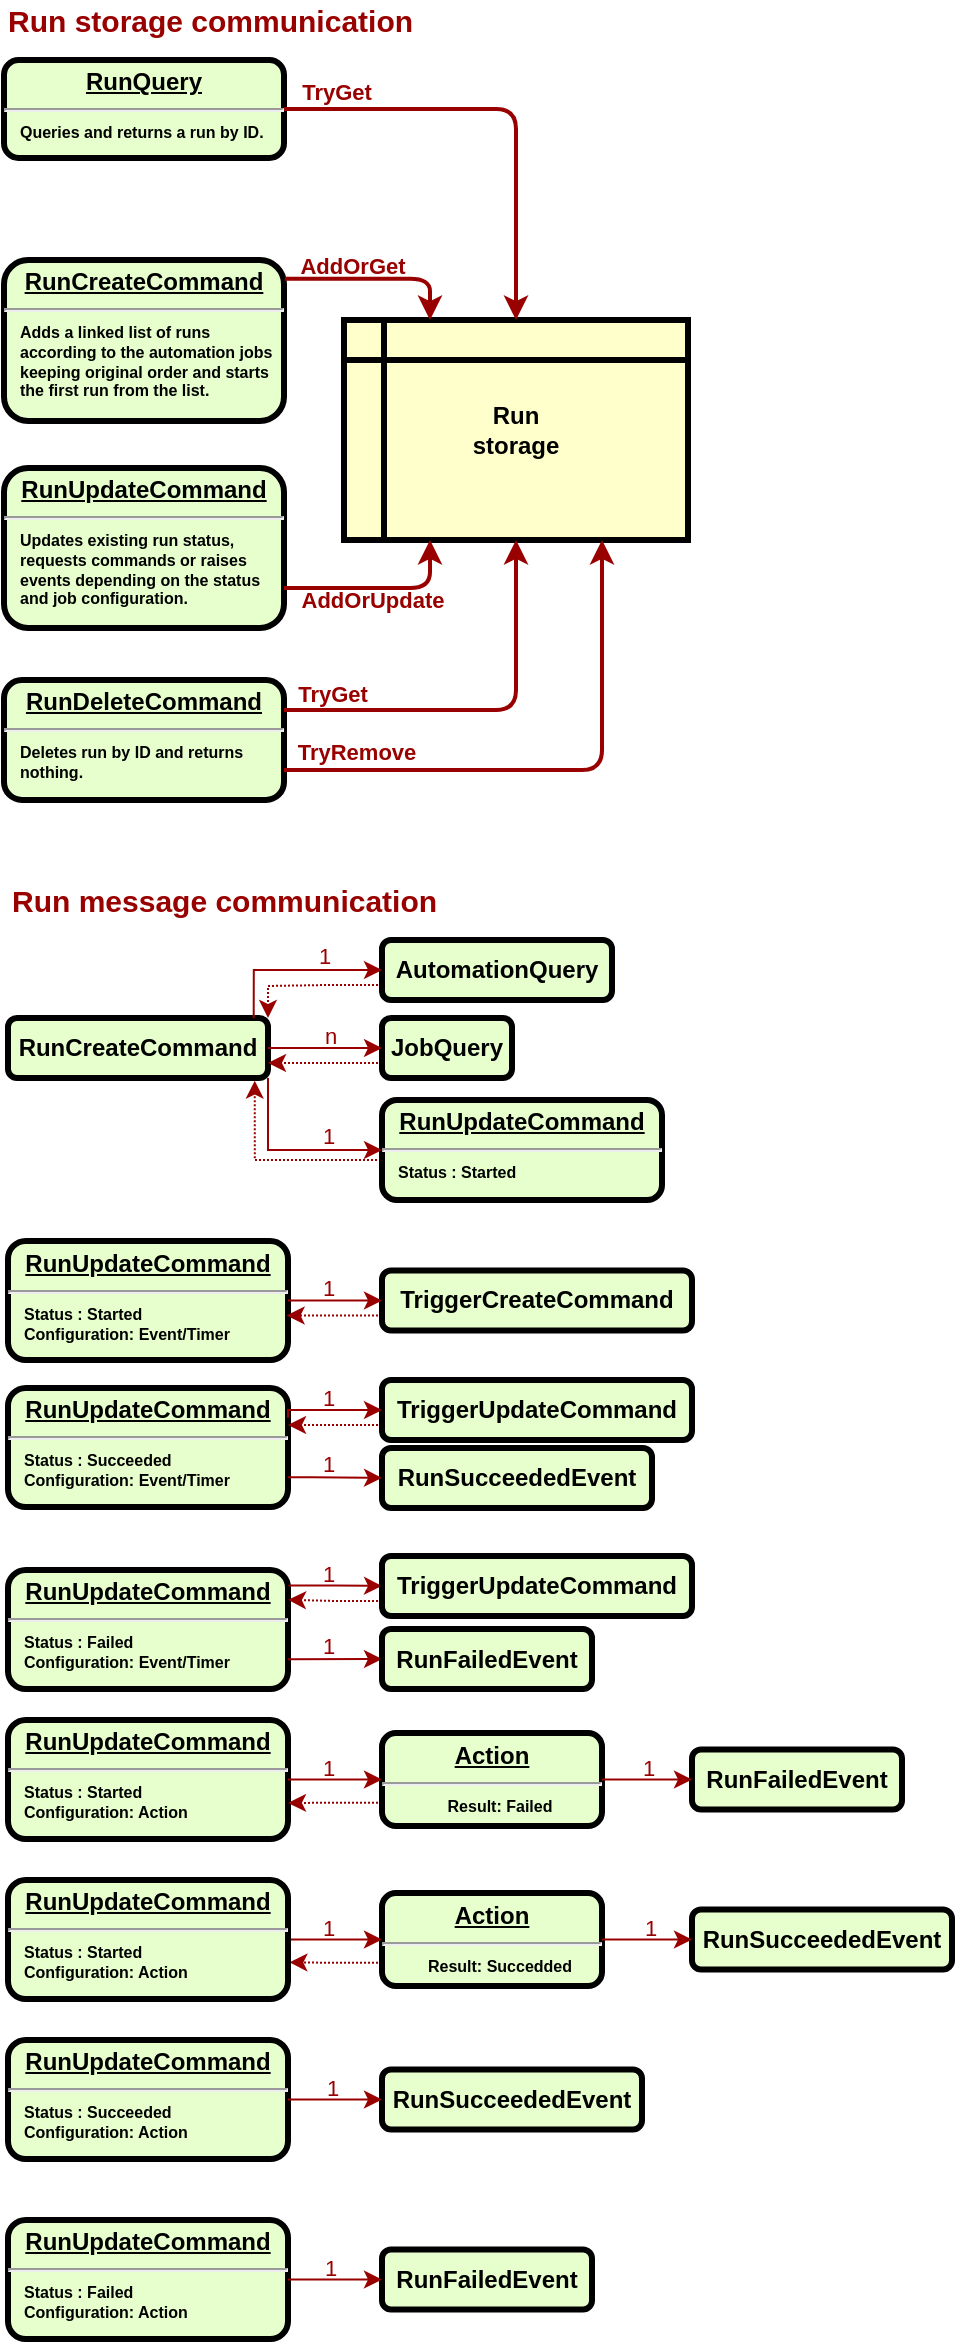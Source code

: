 <mxfile version="20.0.1" type="device"><diagram id="F_lNDw1h1_IdqkMjxhPB" name="Page-1"><mxGraphModel dx="826" dy="1818" grid="1" gridSize="10" guides="1" tooltips="1" connect="1" arrows="1" fold="1" page="1" pageScale="1" pageWidth="850" pageHeight="1100" math="0" shadow="0"><root><mxCell id="0"/><mxCell id="1" parent="0"/><mxCell id="Y-ftA6CkaTeZWmWeqXKF-1" value="" style="group" vertex="1" connectable="0" parent="1"><mxGeometry x="42" y="650" width="472" height="729.5" as="geometry"/></mxCell><mxCell id="Y-ftA6CkaTeZWmWeqXKF-2" value="" style="group" vertex="1" connectable="0" parent="Y-ftA6CkaTeZWmWeqXKF-1"><mxGeometry y="30" width="472" height="699.5" as="geometry"/></mxCell><mxCell id="Y-ftA6CkaTeZWmWeqXKF-3" value="&lt;strong&gt;RunCreateCommand&lt;/strong&gt;" style="rounded=1;whiteSpace=wrap;html=1;fontColor=#000000;strokeColor=default;strokeWidth=3;fillColor=#E6FFCC;" vertex="1" parent="Y-ftA6CkaTeZWmWeqXKF-2"><mxGeometry y="39" width="130" height="30" as="geometry"/></mxCell><mxCell id="Y-ftA6CkaTeZWmWeqXKF-4" style="edgeStyle=orthogonalEdgeStyle;rounded=0;orthogonalLoop=1;jettySize=auto;html=1;exitX=0;exitY=0.75;exitDx=0;exitDy=0;entryX=1;entryY=0;entryDx=0;entryDy=0;dashed=1;dashPattern=1 1;fontColor=#990000;strokeColor=#990000;" edge="1" parent="Y-ftA6CkaTeZWmWeqXKF-2" source="Y-ftA6CkaTeZWmWeqXKF-5" target="Y-ftA6CkaTeZWmWeqXKF-3"><mxGeometry relative="1" as="geometry"><Array as="points"><mxPoint x="159" y="23"/><mxPoint x="130" y="23"/></Array></mxGeometry></mxCell><mxCell id="Y-ftA6CkaTeZWmWeqXKF-5" value="&lt;strong style=&quot;&quot;&gt;AutomationQuery&lt;/strong&gt;" style="rounded=1;whiteSpace=wrap;html=1;fontColor=#000000;strokeColor=default;strokeWidth=3;fillColor=#E6FFCC;" vertex="1" parent="Y-ftA6CkaTeZWmWeqXKF-2"><mxGeometry x="187" width="115" height="30" as="geometry"/></mxCell><mxCell id="Y-ftA6CkaTeZWmWeqXKF-6" style="edgeStyle=orthogonalEdgeStyle;rounded=0;orthogonalLoop=1;jettySize=auto;html=1;exitX=0.945;exitY=0.006;exitDx=0;exitDy=0;entryX=0;entryY=0.5;entryDx=0;entryDy=0;fontColor=#990000;elbow=vertical;exitPerimeter=0;strokeColor=#990000;" edge="1" parent="Y-ftA6CkaTeZWmWeqXKF-2" source="Y-ftA6CkaTeZWmWeqXKF-3" target="Y-ftA6CkaTeZWmWeqXKF-5"><mxGeometry relative="1" as="geometry"/></mxCell><mxCell id="Y-ftA6CkaTeZWmWeqXKF-7" value="1" style="edgeLabel;html=1;align=center;verticalAlign=middle;resizable=0;points=[];fontColor=#990000;labelBackgroundColor=none;" vertex="1" connectable="0" parent="Y-ftA6CkaTeZWmWeqXKF-6"><mxGeometry x="0.012" y="-1" relative="1" as="geometry"><mxPoint x="15" y="-8" as="offset"/></mxGeometry></mxCell><mxCell id="Y-ftA6CkaTeZWmWeqXKF-8" style="edgeStyle=orthogonalEdgeStyle;rounded=0;orthogonalLoop=1;jettySize=auto;html=1;exitX=0;exitY=0.75;exitDx=0;exitDy=0;entryX=1;entryY=0.75;entryDx=0;entryDy=0;dashed=1;dashPattern=1 1;fontColor=#990000;strokeColor=#990000;" edge="1" parent="Y-ftA6CkaTeZWmWeqXKF-2" source="Y-ftA6CkaTeZWmWeqXKF-9" target="Y-ftA6CkaTeZWmWeqXKF-3"><mxGeometry relative="1" as="geometry"/></mxCell><mxCell id="Y-ftA6CkaTeZWmWeqXKF-9" value="&lt;strong style=&quot;&quot;&gt;JobQuery&lt;/strong&gt;" style="rounded=1;whiteSpace=wrap;html=1;fontColor=#000000;strokeColor=default;strokeWidth=3;fillColor=#E6FFCC;" vertex="1" parent="Y-ftA6CkaTeZWmWeqXKF-2"><mxGeometry x="187" y="39" width="65" height="30" as="geometry"/></mxCell><mxCell id="Y-ftA6CkaTeZWmWeqXKF-10" style="edgeStyle=orthogonalEdgeStyle;rounded=0;orthogonalLoop=1;jettySize=auto;html=1;exitX=1;exitY=0.5;exitDx=0;exitDy=0;entryX=0;entryY=0.5;entryDx=0;entryDy=0;fontColor=#990000;elbow=vertical;strokeColor=#990000;" edge="1" parent="Y-ftA6CkaTeZWmWeqXKF-2" source="Y-ftA6CkaTeZWmWeqXKF-3" target="Y-ftA6CkaTeZWmWeqXKF-9"><mxGeometry relative="1" as="geometry"/></mxCell><mxCell id="Y-ftA6CkaTeZWmWeqXKF-11" value="n" style="edgeLabel;html=1;align=center;verticalAlign=middle;resizable=0;points=[];fontColor=#990000;labelBackgroundColor=none;" vertex="1" connectable="0" parent="Y-ftA6CkaTeZWmWeqXKF-10"><mxGeometry x="-0.398" y="1" relative="1" as="geometry"><mxPoint x="14" y="-5" as="offset"/></mxGeometry></mxCell><mxCell id="Y-ftA6CkaTeZWmWeqXKF-12" style="edgeStyle=orthogonalEdgeStyle;rounded=0;orthogonalLoop=1;jettySize=auto;html=1;entryX=0.949;entryY=1.044;entryDx=0;entryDy=0;entryPerimeter=0;dashed=1;dashPattern=1 1;exitX=0;exitY=0.75;exitDx=0;exitDy=0;fontColor=#990000;strokeColor=#990000;" edge="1" parent="Y-ftA6CkaTeZWmWeqXKF-2" source="Y-ftA6CkaTeZWmWeqXKF-13" target="Y-ftA6CkaTeZWmWeqXKF-3"><mxGeometry relative="1" as="geometry"><mxPoint x="150" y="120" as="sourcePoint"/><Array as="points"><mxPoint x="186" y="117"/><mxPoint x="186" y="110"/><mxPoint x="123" y="110"/></Array></mxGeometry></mxCell><mxCell id="Y-ftA6CkaTeZWmWeqXKF-13" value="&lt;p style=&quot;margin: 0px ; margin-top: 4px ; text-align: center ; text-decoration: underline&quot;&gt;&lt;strong style=&quot;&quot;&gt;RunUpdateCommand&lt;/strong&gt;&lt;strong&gt;&lt;br&gt;&lt;/strong&gt;&lt;/p&gt;&lt;hr&gt;&lt;p style=&quot;text-align: justify ; margin: 0px 0px 0px 8px ; font-size: 8px&quot;&gt;Status : Started&lt;/p&gt;" style="verticalAlign=middle;align=center;overflow=fill;fontSize=12;fontFamily=Helvetica;html=1;rounded=1;fontStyle=1;strokeWidth=3;fillColor=#E6FFCC;strokeColor=default;" vertex="1" parent="Y-ftA6CkaTeZWmWeqXKF-2"><mxGeometry x="187" y="80" width="140" height="50" as="geometry"/></mxCell><mxCell id="Y-ftA6CkaTeZWmWeqXKF-14" style="edgeStyle=orthogonalEdgeStyle;rounded=0;orthogonalLoop=1;jettySize=auto;html=1;exitX=1;exitY=1;exitDx=0;exitDy=0;entryX=0;entryY=0.5;entryDx=0;entryDy=0;fontColor=#990000;elbow=vertical;strokeColor=#990000;" edge="1" parent="Y-ftA6CkaTeZWmWeqXKF-2" source="Y-ftA6CkaTeZWmWeqXKF-3" target="Y-ftA6CkaTeZWmWeqXKF-13"><mxGeometry relative="1" as="geometry"><mxPoint x="187" y="95" as="targetPoint"/></mxGeometry></mxCell><mxCell id="Y-ftA6CkaTeZWmWeqXKF-15" value="1" style="edgeLabel;html=1;align=center;verticalAlign=middle;resizable=0;points=[];fontColor=#990000;labelBackgroundColor=none;" vertex="1" connectable="0" parent="Y-ftA6CkaTeZWmWeqXKF-14"><mxGeometry x="0.026" relative="1" as="geometry"><mxPoint x="18" y="-7" as="offset"/></mxGeometry></mxCell><mxCell id="Y-ftA6CkaTeZWmWeqXKF-16" value="&lt;p style=&quot;margin: 0px ; margin-top: 4px ; text-align: center ; text-decoration: underline&quot;&gt;&lt;strong style=&quot;&quot;&gt;RunUpdateCommand&lt;/strong&gt;&lt;strong&gt;&lt;br&gt;&lt;/strong&gt;&lt;/p&gt;&lt;hr&gt;&lt;p style=&quot;text-align: justify ; margin: 0px 0px 0px 8px ; font-size: 8px&quot;&gt;Status : Started&lt;/p&gt;&lt;p style=&quot;text-align: justify ; margin: 0px 0px 0px 8px ; font-size: 8px&quot;&gt;Configuration: Event/Timer&lt;/p&gt;" style="verticalAlign=middle;align=center;overflow=fill;fontSize=12;fontFamily=Helvetica;html=1;rounded=1;fontStyle=1;strokeWidth=3;fillColor=#E6FFCC;strokeColor=default;" vertex="1" parent="Y-ftA6CkaTeZWmWeqXKF-2"><mxGeometry y="150.5" width="140" height="59.5" as="geometry"/></mxCell><mxCell id="Y-ftA6CkaTeZWmWeqXKF-17" value="&lt;p style=&quot;margin: 0px ; margin-top: 4px ; text-align: center ; text-decoration: underline&quot;&gt;&lt;strong style=&quot;&quot;&gt;RunUpdateCommand&lt;/strong&gt;&lt;strong&gt;&lt;br&gt;&lt;/strong&gt;&lt;/p&gt;&lt;hr&gt;&lt;p style=&quot;text-align: justify ; margin: 0px 0px 0px 8px ; font-size: 8px&quot;&gt;Status : Succeeded&lt;/p&gt;&lt;p style=&quot;text-align: justify ; margin: 0px 0px 0px 8px ; font-size: 8px&quot;&gt;Configuration: Event/Timer&lt;/p&gt;" style="verticalAlign=middle;align=center;overflow=fill;fontSize=12;fontFamily=Helvetica;html=1;rounded=1;fontStyle=1;strokeWidth=3;fillColor=#E6FFCC;strokeColor=default;" vertex="1" parent="Y-ftA6CkaTeZWmWeqXKF-2"><mxGeometry y="224" width="140" height="59.5" as="geometry"/></mxCell><mxCell id="Y-ftA6CkaTeZWmWeqXKF-18" value="&lt;p style=&quot;margin: 0px ; margin-top: 4px ; text-align: center ; text-decoration: underline&quot;&gt;&lt;strong style=&quot;&quot;&gt;RunUpdateCommand&lt;/strong&gt;&lt;strong&gt;&lt;br&gt;&lt;/strong&gt;&lt;/p&gt;&lt;hr&gt;&lt;p style=&quot;text-align: justify ; margin: 0px 0px 0px 8px ; font-size: 8px&quot;&gt;Status : Failed&lt;/p&gt;&lt;p style=&quot;text-align: justify ; margin: 0px 0px 0px 8px ; font-size: 8px&quot;&gt;Configuration: Event/Timer&lt;/p&gt;" style="verticalAlign=middle;align=center;overflow=fill;fontSize=12;fontFamily=Helvetica;html=1;rounded=1;fontStyle=1;strokeWidth=3;fillColor=#E6FFCC;strokeColor=default;" vertex="1" parent="Y-ftA6CkaTeZWmWeqXKF-2"><mxGeometry y="315" width="140" height="59.5" as="geometry"/></mxCell><mxCell id="Y-ftA6CkaTeZWmWeqXKF-19" value="&lt;p style=&quot;margin: 0px ; margin-top: 4px ; text-align: center ; text-decoration: underline&quot;&gt;&lt;strong style=&quot;&quot;&gt;RunUpdateCommand&lt;/strong&gt;&lt;strong&gt;&lt;br&gt;&lt;/strong&gt;&lt;/p&gt;&lt;hr&gt;&lt;p style=&quot;text-align: justify ; margin: 0px 0px 0px 8px ; font-size: 8px&quot;&gt;Status : Succeeded&lt;/p&gt;&lt;p style=&quot;text-align: justify ; margin: 0px 0px 0px 8px ; font-size: 8px&quot;&gt;Configuration: Action&lt;/p&gt;" style="verticalAlign=middle;align=center;overflow=fill;fontSize=12;fontFamily=Helvetica;html=1;rounded=1;fontStyle=1;strokeWidth=3;fillColor=#E6FFCC;strokeColor=default;" vertex="1" parent="Y-ftA6CkaTeZWmWeqXKF-2"><mxGeometry y="550" width="140" height="59.5" as="geometry"/></mxCell><mxCell id="Y-ftA6CkaTeZWmWeqXKF-20" value="&lt;p style=&quot;margin: 0px ; margin-top: 4px ; text-align: center ; text-decoration: underline&quot;&gt;&lt;strong style=&quot;&quot;&gt;RunUpdateCommand&lt;/strong&gt;&lt;strong&gt;&lt;br&gt;&lt;/strong&gt;&lt;/p&gt;&lt;hr&gt;&lt;p style=&quot;text-align: justify ; margin: 0px 0px 0px 8px ; font-size: 8px&quot;&gt;Status : Started&lt;/p&gt;&lt;p style=&quot;text-align: justify ; margin: 0px 0px 0px 8px ; font-size: 8px&quot;&gt;Configuration: Action&lt;/p&gt;" style="verticalAlign=middle;align=center;overflow=fill;fontSize=12;fontFamily=Helvetica;html=1;rounded=1;fontStyle=1;strokeWidth=3;fillColor=#E6FFCC;strokeColor=default;" vertex="1" parent="Y-ftA6CkaTeZWmWeqXKF-2"><mxGeometry y="390" width="140" height="59.5" as="geometry"/></mxCell><mxCell id="Y-ftA6CkaTeZWmWeqXKF-21" value="&lt;p style=&quot;margin: 0px ; margin-top: 4px ; text-align: center ; text-decoration: underline&quot;&gt;&lt;strong style=&quot;&quot;&gt;RunUpdateCommand&lt;/strong&gt;&lt;strong&gt;&lt;br&gt;&lt;/strong&gt;&lt;/p&gt;&lt;hr&gt;&lt;p style=&quot;text-align: justify ; margin: 0px 0px 0px 8px ; font-size: 8px&quot;&gt;Status : Failed&lt;/p&gt;&lt;p style=&quot;text-align: justify ; margin: 0px 0px 0px 8px ; font-size: 8px&quot;&gt;Configuration: Action&lt;/p&gt;" style="verticalAlign=middle;align=center;overflow=fill;fontSize=12;fontFamily=Helvetica;html=1;rounded=1;fontStyle=1;strokeWidth=3;fillColor=#E6FFCC;strokeColor=default;" vertex="1" parent="Y-ftA6CkaTeZWmWeqXKF-2"><mxGeometry y="640" width="140" height="59.5" as="geometry"/></mxCell><mxCell id="Y-ftA6CkaTeZWmWeqXKF-22" style="edgeStyle=orthogonalEdgeStyle;rounded=0;orthogonalLoop=1;jettySize=auto;html=1;exitX=0;exitY=0.75;exitDx=0;exitDy=0;entryX=0.995;entryY=0.626;entryDx=0;entryDy=0;entryPerimeter=0;dashed=1;dashPattern=1 1;strokeColor=#990000;" edge="1" parent="Y-ftA6CkaTeZWmWeqXKF-2" source="Y-ftA6CkaTeZWmWeqXKF-23" target="Y-ftA6CkaTeZWmWeqXKF-16"><mxGeometry relative="1" as="geometry"/></mxCell><mxCell id="Y-ftA6CkaTeZWmWeqXKF-23" value="&lt;span style=&quot;font-weight: 700;&quot;&gt;TriggerCreateCommand&lt;/span&gt;" style="rounded=1;whiteSpace=wrap;html=1;fontColor=#000000;strokeColor=default;strokeWidth=3;fillColor=#E6FFCC;" vertex="1" parent="Y-ftA6CkaTeZWmWeqXKF-2"><mxGeometry x="187" y="165.25" width="155" height="30" as="geometry"/></mxCell><mxCell id="Y-ftA6CkaTeZWmWeqXKF-24" style="edgeStyle=orthogonalEdgeStyle;rounded=0;orthogonalLoop=1;jettySize=auto;html=1;exitX=1;exitY=0.5;exitDx=0;exitDy=0;entryX=0;entryY=0.5;entryDx=0;entryDy=0;fontColor=#000000;elbow=vertical;strokeColor=#990000;" edge="1" parent="Y-ftA6CkaTeZWmWeqXKF-2" source="Y-ftA6CkaTeZWmWeqXKF-16" target="Y-ftA6CkaTeZWmWeqXKF-23"><mxGeometry relative="1" as="geometry"/></mxCell><mxCell id="Y-ftA6CkaTeZWmWeqXKF-25" value="1" style="edgeLabel;html=1;align=center;verticalAlign=middle;resizable=0;points=[];fontColor=#990000;labelBackgroundColor=none;" vertex="1" connectable="0" parent="Y-ftA6CkaTeZWmWeqXKF-24"><mxGeometry x="-0.268" y="1" relative="1" as="geometry"><mxPoint x="3" y="-6" as="offset"/></mxGeometry></mxCell><mxCell id="Y-ftA6CkaTeZWmWeqXKF-26" style="edgeStyle=orthogonalEdgeStyle;rounded=0;orthogonalLoop=1;jettySize=auto;html=1;exitX=0;exitY=0.75;exitDx=0;exitDy=0;entryX=1;entryY=0.311;entryDx=0;entryDy=0;entryPerimeter=0;dashed=1;dashPattern=1 1;fontColor=#990000;strokeColor=#990000;" edge="1" parent="Y-ftA6CkaTeZWmWeqXKF-2" source="Y-ftA6CkaTeZWmWeqXKF-27" target="Y-ftA6CkaTeZWmWeqXKF-17"><mxGeometry relative="1" as="geometry"/></mxCell><mxCell id="Y-ftA6CkaTeZWmWeqXKF-27" value="&lt;span style=&quot;font-weight: 700;&quot;&gt;TriggerUpdateCommand&lt;/span&gt;" style="rounded=1;whiteSpace=wrap;html=1;fontColor=#000000;strokeColor=default;strokeWidth=3;fillColor=#E6FFCC;" vertex="1" parent="Y-ftA6CkaTeZWmWeqXKF-2"><mxGeometry x="187" y="220" width="155" height="30" as="geometry"/></mxCell><mxCell id="Y-ftA6CkaTeZWmWeqXKF-28" style="edgeStyle=orthogonalEdgeStyle;rounded=0;orthogonalLoop=1;jettySize=auto;html=1;exitX=1;exitY=0.25;exitDx=0;exitDy=0;entryX=0;entryY=0.5;entryDx=0;entryDy=0;fontColor=#990000;elbow=vertical;strokeColor=#990000;" edge="1" parent="Y-ftA6CkaTeZWmWeqXKF-2" source="Y-ftA6CkaTeZWmWeqXKF-17" target="Y-ftA6CkaTeZWmWeqXKF-27"><mxGeometry relative="1" as="geometry"><Array as="points"><mxPoint x="140" y="235"/></Array></mxGeometry></mxCell><mxCell id="Y-ftA6CkaTeZWmWeqXKF-29" value="1" style="edgeLabel;html=1;align=center;verticalAlign=middle;resizable=0;points=[];fontColor=#990000;labelBackgroundColor=none;" vertex="1" connectable="0" parent="Y-ftA6CkaTeZWmWeqXKF-28"><mxGeometry x="0.521" y="-1" relative="1" as="geometry"><mxPoint x="-15" y="-7" as="offset"/></mxGeometry></mxCell><mxCell id="Y-ftA6CkaTeZWmWeqXKF-30" value="&lt;b&gt;RunSucceededEvent&lt;/b&gt;" style="rounded=1;whiteSpace=wrap;html=1;fontColor=#000000;strokeColor=default;strokeWidth=3;fillColor=#E6FFCC;" vertex="1" parent="Y-ftA6CkaTeZWmWeqXKF-2"><mxGeometry x="187" y="254" width="135" height="30" as="geometry"/></mxCell><mxCell id="Y-ftA6CkaTeZWmWeqXKF-31" style="edgeStyle=orthogonalEdgeStyle;rounded=0;orthogonalLoop=1;jettySize=auto;html=1;exitX=1;exitY=0.75;exitDx=0;exitDy=0;entryX=0;entryY=0.5;entryDx=0;entryDy=0;fontColor=#990000;elbow=vertical;strokeColor=#990000;" edge="1" parent="Y-ftA6CkaTeZWmWeqXKF-2" source="Y-ftA6CkaTeZWmWeqXKF-17" target="Y-ftA6CkaTeZWmWeqXKF-30"><mxGeometry relative="1" as="geometry"><Array as="points"><mxPoint x="152" y="269"/><mxPoint x="187" y="269"/></Array></mxGeometry></mxCell><mxCell id="Y-ftA6CkaTeZWmWeqXKF-32" value="1" style="edgeLabel;html=1;align=center;verticalAlign=middle;resizable=0;points=[];fontColor=#990000;labelBackgroundColor=none;" vertex="1" connectable="0" parent="Y-ftA6CkaTeZWmWeqXKF-31"><mxGeometry x="-0.269" y="-1" relative="1" as="geometry"><mxPoint x="3" y="-8" as="offset"/></mxGeometry></mxCell><mxCell id="Y-ftA6CkaTeZWmWeqXKF-33" style="edgeStyle=orthogonalEdgeStyle;rounded=0;orthogonalLoop=1;jettySize=auto;html=1;exitX=1.002;exitY=0.13;exitDx=0;exitDy=0;entryX=0;entryY=0.5;entryDx=0;entryDy=0;fontColor=#000000;elbow=vertical;exitPerimeter=0;strokeColor=#990000;" edge="1" parent="Y-ftA6CkaTeZWmWeqXKF-2" source="Y-ftA6CkaTeZWmWeqXKF-18" target="Y-ftA6CkaTeZWmWeqXKF-38"><mxGeometry relative="1" as="geometry"><mxPoint x="140" y="336.875" as="sourcePoint"/><Array as="points"/></mxGeometry></mxCell><mxCell id="Y-ftA6CkaTeZWmWeqXKF-34" value="1" style="edgeLabel;html=1;align=center;verticalAlign=middle;resizable=0;points=[];fontColor=#990000;labelBackgroundColor=none;" vertex="1" connectable="0" parent="Y-ftA6CkaTeZWmWeqXKF-33"><mxGeometry x="0.521" y="-1" relative="1" as="geometry"><mxPoint x="-16" y="-7" as="offset"/></mxGeometry></mxCell><mxCell id="Y-ftA6CkaTeZWmWeqXKF-35" style="edgeStyle=orthogonalEdgeStyle;rounded=0;orthogonalLoop=1;jettySize=auto;html=1;fontColor=#000000;elbow=vertical;entryX=0;entryY=0.5;entryDx=0;entryDy=0;exitX=1;exitY=0.75;exitDx=0;exitDy=0;strokeColor=#990000;" edge="1" parent="Y-ftA6CkaTeZWmWeqXKF-2" source="Y-ftA6CkaTeZWmWeqXKF-18" target="Y-ftA6CkaTeZWmWeqXKF-39"><mxGeometry relative="1" as="geometry"><mxPoint x="162" y="350" as="sourcePoint"/><Array as="points"><mxPoint x="187" y="360"/></Array><mxPoint x="182" y="360" as="targetPoint"/></mxGeometry></mxCell><mxCell id="Y-ftA6CkaTeZWmWeqXKF-36" value="1" style="edgeLabel;html=1;align=center;verticalAlign=middle;resizable=0;points=[];fontColor=#990000;labelBackgroundColor=none;" vertex="1" connectable="0" parent="Y-ftA6CkaTeZWmWeqXKF-35"><mxGeometry x="-0.269" y="-1" relative="1" as="geometry"><mxPoint x="3" y="-8" as="offset"/></mxGeometry></mxCell><mxCell id="Y-ftA6CkaTeZWmWeqXKF-37" style="edgeStyle=orthogonalEdgeStyle;rounded=0;orthogonalLoop=1;jettySize=auto;html=1;exitX=0;exitY=0.75;exitDx=0;exitDy=0;entryX=1;entryY=0.25;entryDx=0;entryDy=0;dashed=1;dashPattern=1 1;strokeColor=#990000;" edge="1" parent="Y-ftA6CkaTeZWmWeqXKF-2" source="Y-ftA6CkaTeZWmWeqXKF-38" target="Y-ftA6CkaTeZWmWeqXKF-18"><mxGeometry relative="1" as="geometry"/></mxCell><mxCell id="Y-ftA6CkaTeZWmWeqXKF-38" value="&lt;span style=&quot;font-weight: 700;&quot;&gt;TriggerUpdateCommand&lt;/span&gt;" style="rounded=1;whiteSpace=wrap;html=1;fontColor=#000000;strokeColor=default;strokeWidth=3;fillColor=#E6FFCC;" vertex="1" parent="Y-ftA6CkaTeZWmWeqXKF-2"><mxGeometry x="187" y="308" width="155" height="30" as="geometry"/></mxCell><mxCell id="Y-ftA6CkaTeZWmWeqXKF-39" value="&lt;b&gt;RunFailedEvent&lt;/b&gt;" style="rounded=1;whiteSpace=wrap;html=1;fontColor=#000000;strokeColor=default;strokeWidth=3;fillColor=#E6FFCC;" vertex="1" parent="Y-ftA6CkaTeZWmWeqXKF-2"><mxGeometry x="187" y="344.5" width="105" height="30" as="geometry"/></mxCell><mxCell id="Y-ftA6CkaTeZWmWeqXKF-40" style="edgeStyle=orthogonalEdgeStyle;rounded=0;orthogonalLoop=1;jettySize=auto;html=1;exitX=0;exitY=0.75;exitDx=0;exitDy=0;entryX=1;entryY=0.697;entryDx=0;entryDy=0;entryPerimeter=0;dashed=1;dashPattern=1 1;strokeColor=#990000;" edge="1" parent="Y-ftA6CkaTeZWmWeqXKF-2" source="Y-ftA6CkaTeZWmWeqXKF-41" target="Y-ftA6CkaTeZWmWeqXKF-20"><mxGeometry relative="1" as="geometry"/></mxCell><mxCell id="Y-ftA6CkaTeZWmWeqXKF-41" value="&lt;p style=&quot;margin: 0px ; margin-top: 4px ; text-align: center ; text-decoration: underline&quot;&gt;&lt;strong style=&quot;&quot;&gt;Action&lt;/strong&gt;&lt;strong&gt;&lt;br&gt;&lt;/strong&gt;&lt;/p&gt;&lt;hr&gt;&lt;p style=&quot;margin: 0px 0px 0px 8px; font-size: 8px;&quot;&gt;Result: Failed&lt;/p&gt;" style="verticalAlign=middle;align=center;overflow=fill;fontSize=12;fontFamily=Helvetica;html=1;rounded=1;fontStyle=1;strokeWidth=3;fillColor=#E6FFCC;strokeColor=default;" vertex="1" parent="Y-ftA6CkaTeZWmWeqXKF-2"><mxGeometry x="187" y="396.5" width="110" height="46.5" as="geometry"/></mxCell><mxCell id="Y-ftA6CkaTeZWmWeqXKF-42" style="edgeStyle=orthogonalEdgeStyle;rounded=0;orthogonalLoop=1;jettySize=auto;html=1;exitX=1;exitY=0.5;exitDx=0;exitDy=0;entryX=0;entryY=0.5;entryDx=0;entryDy=0;fontColor=#000000;elbow=vertical;strokeColor=#990000;" edge="1" parent="Y-ftA6CkaTeZWmWeqXKF-2" source="Y-ftA6CkaTeZWmWeqXKF-20" target="Y-ftA6CkaTeZWmWeqXKF-41"><mxGeometry relative="1" as="geometry"/></mxCell><mxCell id="Y-ftA6CkaTeZWmWeqXKF-43" value="1" style="edgeLabel;html=1;align=center;verticalAlign=middle;resizable=0;points=[];fontColor=#990000;labelBackgroundColor=none;" vertex="1" connectable="0" parent="Y-ftA6CkaTeZWmWeqXKF-42"><mxGeometry x="-0.294" y="1" relative="1" as="geometry"><mxPoint x="3" y="-5" as="offset"/></mxGeometry></mxCell><mxCell id="Y-ftA6CkaTeZWmWeqXKF-44" style="edgeStyle=orthogonalEdgeStyle;rounded=0;orthogonalLoop=1;jettySize=auto;html=1;exitX=0;exitY=0.75;exitDx=0;exitDy=0;entryX=1.005;entryY=0.692;entryDx=0;entryDy=0;entryPerimeter=0;dashed=1;dashPattern=1 1;strokeColor=#990000;" edge="1" parent="Y-ftA6CkaTeZWmWeqXKF-2" source="Y-ftA6CkaTeZWmWeqXKF-45" target="Y-ftA6CkaTeZWmWeqXKF-48"><mxGeometry relative="1" as="geometry"/></mxCell><mxCell id="Y-ftA6CkaTeZWmWeqXKF-45" value="&lt;p style=&quot;margin: 0px ; margin-top: 4px ; text-align: center ; text-decoration: underline&quot;&gt;&lt;strong style=&quot;&quot;&gt;Action&lt;/strong&gt;&lt;strong&gt;&lt;br&gt;&lt;/strong&gt;&lt;/p&gt;&lt;hr&gt;&lt;p style=&quot;margin: 0px 0px 0px 8px; font-size: 8px;&quot;&gt;Result: Succedded&lt;/p&gt;" style="verticalAlign=middle;align=center;overflow=fill;fontSize=12;fontFamily=Helvetica;html=1;rounded=1;fontStyle=1;strokeWidth=3;fillColor=#E6FFCC;strokeColor=default;" vertex="1" parent="Y-ftA6CkaTeZWmWeqXKF-2"><mxGeometry x="187" y="476.5" width="110" height="46.5" as="geometry"/></mxCell><mxCell id="Y-ftA6CkaTeZWmWeqXKF-46" style="edgeStyle=orthogonalEdgeStyle;rounded=0;orthogonalLoop=1;jettySize=auto;html=1;exitX=1;exitY=0.5;exitDx=0;exitDy=0;entryX=0;entryY=0.5;entryDx=0;entryDy=0;fontColor=#000000;elbow=vertical;strokeColor=#990000;" edge="1" parent="Y-ftA6CkaTeZWmWeqXKF-2" source="Y-ftA6CkaTeZWmWeqXKF-48" target="Y-ftA6CkaTeZWmWeqXKF-45"><mxGeometry relative="1" as="geometry"/></mxCell><mxCell id="Y-ftA6CkaTeZWmWeqXKF-47" value="1" style="edgeLabel;html=1;align=center;verticalAlign=middle;resizable=0;points=[];fontColor=#990000;labelBackgroundColor=none;" vertex="1" connectable="0" parent="Y-ftA6CkaTeZWmWeqXKF-46"><mxGeometry x="-0.334" relative="1" as="geometry"><mxPoint x="4" y="-6" as="offset"/></mxGeometry></mxCell><mxCell id="Y-ftA6CkaTeZWmWeqXKF-48" value="&lt;p style=&quot;margin: 0px ; margin-top: 4px ; text-align: center ; text-decoration: underline&quot;&gt;&lt;strong style=&quot;&quot;&gt;RunUpdateCommand&lt;/strong&gt;&lt;strong&gt;&lt;br&gt;&lt;/strong&gt;&lt;/p&gt;&lt;hr&gt;&lt;p style=&quot;text-align: justify ; margin: 0px 0px 0px 8px ; font-size: 8px&quot;&gt;Status : Started&lt;/p&gt;&lt;p style=&quot;text-align: justify ; margin: 0px 0px 0px 8px ; font-size: 8px&quot;&gt;Configuration: Action&lt;/p&gt;" style="verticalAlign=middle;align=center;overflow=fill;fontSize=12;fontFamily=Helvetica;html=1;rounded=1;fontStyle=1;strokeWidth=3;fillColor=#E6FFCC;strokeColor=default;" vertex="1" parent="Y-ftA6CkaTeZWmWeqXKF-2"><mxGeometry y="470" width="140" height="59.5" as="geometry"/></mxCell><mxCell id="Y-ftA6CkaTeZWmWeqXKF-49" value="&lt;b&gt;RunFailedEvent&lt;/b&gt;" style="rounded=1;whiteSpace=wrap;html=1;fontColor=#000000;strokeColor=default;strokeWidth=3;fillColor=#E6FFCC;" vertex="1" parent="Y-ftA6CkaTeZWmWeqXKF-2"><mxGeometry x="342" y="404.75" width="105" height="30" as="geometry"/></mxCell><mxCell id="Y-ftA6CkaTeZWmWeqXKF-50" style="edgeStyle=orthogonalEdgeStyle;rounded=0;orthogonalLoop=1;jettySize=auto;html=1;exitX=1;exitY=0.5;exitDx=0;exitDy=0;entryX=0;entryY=0.5;entryDx=0;entryDy=0;fontColor=#000000;elbow=vertical;strokeColor=#990000;" edge="1" parent="Y-ftA6CkaTeZWmWeqXKF-2" source="Y-ftA6CkaTeZWmWeqXKF-41" target="Y-ftA6CkaTeZWmWeqXKF-49"><mxGeometry relative="1" as="geometry"/></mxCell><mxCell id="Y-ftA6CkaTeZWmWeqXKF-78" value="1" style="edgeLabel;html=1;align=center;verticalAlign=middle;resizable=0;points=[];labelBackgroundColor=none;fontColor=#990000;" vertex="1" connectable="0" parent="Y-ftA6CkaTeZWmWeqXKF-50"><mxGeometry x="0.092" y="-1" relative="1" as="geometry"><mxPoint x="-2" y="-7" as="offset"/></mxGeometry></mxCell><mxCell id="Y-ftA6CkaTeZWmWeqXKF-51" value="&lt;b&gt;RunSucceededEvent&lt;/b&gt;" style="rounded=1;whiteSpace=wrap;html=1;fontColor=#000000;strokeColor=default;strokeWidth=3;fillColor=#E6FFCC;" vertex="1" parent="Y-ftA6CkaTeZWmWeqXKF-2"><mxGeometry x="342" y="484.75" width="130" height="30" as="geometry"/></mxCell><mxCell id="Y-ftA6CkaTeZWmWeqXKF-52" value="" style="edgeStyle=orthogonalEdgeStyle;rounded=0;orthogonalLoop=1;jettySize=auto;html=1;fontColor=#000000;elbow=vertical;strokeColor=#990000;" edge="1" parent="Y-ftA6CkaTeZWmWeqXKF-2" source="Y-ftA6CkaTeZWmWeqXKF-45" target="Y-ftA6CkaTeZWmWeqXKF-51"><mxGeometry relative="1" as="geometry"/></mxCell><mxCell id="Y-ftA6CkaTeZWmWeqXKF-79" value="1" style="edgeLabel;html=1;align=center;verticalAlign=middle;resizable=0;points=[];labelBackgroundColor=none;fontColor=#990000;" vertex="1" connectable="0" parent="Y-ftA6CkaTeZWmWeqXKF-52"><mxGeometry x="0.068" y="-1" relative="1" as="geometry"><mxPoint y="-7" as="offset"/></mxGeometry></mxCell><mxCell id="Y-ftA6CkaTeZWmWeqXKF-53" value="&lt;b&gt;RunSucceededEvent&lt;/b&gt;" style="rounded=1;whiteSpace=wrap;html=1;fontColor=#000000;strokeColor=default;strokeWidth=3;fillColor=#E6FFCC;" vertex="1" parent="Y-ftA6CkaTeZWmWeqXKF-2"><mxGeometry x="187" y="564.75" width="130" height="30" as="geometry"/></mxCell><mxCell id="Y-ftA6CkaTeZWmWeqXKF-54" style="edgeStyle=orthogonalEdgeStyle;rounded=0;orthogonalLoop=1;jettySize=auto;html=1;exitX=1;exitY=0.5;exitDx=0;exitDy=0;entryX=0;entryY=0.5;entryDx=0;entryDy=0;fontColor=#000000;elbow=vertical;strokeColor=#990000;" edge="1" parent="Y-ftA6CkaTeZWmWeqXKF-2" source="Y-ftA6CkaTeZWmWeqXKF-19" target="Y-ftA6CkaTeZWmWeqXKF-53"><mxGeometry relative="1" as="geometry"><mxPoint x="189.5" y="579.75" as="targetPoint"/></mxGeometry></mxCell><mxCell id="Y-ftA6CkaTeZWmWeqXKF-55" value="1" style="edgeLabel;html=1;align=center;verticalAlign=middle;resizable=0;points=[];fontColor=#990000;labelBackgroundColor=none;" vertex="1" connectable="0" parent="Y-ftA6CkaTeZWmWeqXKF-54"><mxGeometry x="-0.245" relative="1" as="geometry"><mxPoint x="4" y="-6" as="offset"/></mxGeometry></mxCell><mxCell id="Y-ftA6CkaTeZWmWeqXKF-56" value="&lt;b&gt;RunFailedEvent&lt;/b&gt;" style="rounded=1;whiteSpace=wrap;html=1;fontColor=#000000;strokeColor=default;strokeWidth=3;fillColor=#E6FFCC;" vertex="1" parent="Y-ftA6CkaTeZWmWeqXKF-2"><mxGeometry x="187" y="654.75" width="105" height="30" as="geometry"/></mxCell><mxCell id="Y-ftA6CkaTeZWmWeqXKF-57" style="edgeStyle=orthogonalEdgeStyle;rounded=0;orthogonalLoop=1;jettySize=auto;html=1;exitX=1;exitY=0.5;exitDx=0;exitDy=0;entryX=0;entryY=0.5;entryDx=0;entryDy=0;fontColor=#000000;elbow=vertical;strokeColor=#990000;" edge="1" parent="Y-ftA6CkaTeZWmWeqXKF-2" source="Y-ftA6CkaTeZWmWeqXKF-21" target="Y-ftA6CkaTeZWmWeqXKF-56"><mxGeometry relative="1" as="geometry"/></mxCell><mxCell id="Y-ftA6CkaTeZWmWeqXKF-58" value="1" style="edgeLabel;html=1;align=center;verticalAlign=middle;resizable=0;points=[];fontColor=#990000;labelBackgroundColor=none;" vertex="1" connectable="0" parent="Y-ftA6CkaTeZWmWeqXKF-57"><mxGeometry x="-0.238" relative="1" as="geometry"><mxPoint x="3" y="-6" as="offset"/></mxGeometry></mxCell><mxCell id="Y-ftA6CkaTeZWmWeqXKF-59" value="Run message communication" style="text;html=1;align=left;verticalAlign=middle;resizable=0;points=[];autosize=1;strokeColor=none;fillColor=none;fontStyle=1;fontSize=15;fontColor=#990000;" vertex="1" parent="Y-ftA6CkaTeZWmWeqXKF-1"><mxGeometry width="230" height="20" as="geometry"/></mxCell><mxCell id="Y-ftA6CkaTeZWmWeqXKF-60" value="" style="group" vertex="1" connectable="0" parent="1"><mxGeometry x="40" y="210" width="342" height="400" as="geometry"/></mxCell><mxCell id="Y-ftA6CkaTeZWmWeqXKF-61" value="Run storage communication" style="text;html=1;align=left;verticalAlign=middle;resizable=0;points=[];autosize=1;strokeColor=none;fillColor=none;fontStyle=1;fontSize=15;fontColor=#990000;" vertex="1" parent="Y-ftA6CkaTeZWmWeqXKF-60"><mxGeometry width="220" height="20" as="geometry"/></mxCell><mxCell id="Y-ftA6CkaTeZWmWeqXKF-62" value="&lt;p style=&quot;margin: 0px ; margin-top: 4px ; text-align: center ; text-decoration: underline&quot;&gt;&lt;strong&gt;RunCreateCommand&lt;br&gt;&lt;/strong&gt;&lt;/p&gt;&lt;hr&gt;&lt;p style=&quot;text-align: justify ; margin: 0px 0px 0px 8px ; font-size: 8px&quot;&gt;Adds a linked list of runs&lt;/p&gt;&lt;p style=&quot;text-align: justify ; margin: 0px 0px 0px 8px ; font-size: 8px&quot;&gt;according to the&lt;span&gt;&amp;nbsp;automation jobs&lt;/span&gt;&lt;/p&gt;&lt;p style=&quot;text-align: justify ; margin: 0px 0px 0px 8px ; font-size: 8px&quot;&gt;&lt;span&gt;keeping original order and&amp;nbsp;&lt;/span&gt;&lt;span&gt;starts&lt;/span&gt;&lt;/p&gt;&lt;p style=&quot;text-align: justify ; margin: 0px 0px 0px 8px ; font-size: 8px&quot;&gt;&lt;span&gt;the first run from the list.&lt;/span&gt;&lt;/p&gt;" style="verticalAlign=middle;align=center;overflow=fill;fontSize=12;fontFamily=Helvetica;html=1;rounded=1;fontStyle=1;strokeWidth=3;fillColor=#E6FFCC" vertex="1" parent="Y-ftA6CkaTeZWmWeqXKF-60"><mxGeometry y="130" width="140" height="80.5" as="geometry"/></mxCell><mxCell id="Y-ftA6CkaTeZWmWeqXKF-63" value="&lt;p style=&quot;margin: 0px ; margin-top: 4px ; text-align: center ; text-decoration: underline&quot;&gt;RunUpdateCommand&lt;/p&gt;&lt;hr&gt;&lt;p style=&quot;text-align: justify ; margin: 0px 0px 0px 8px ; font-size: 8px&quot;&gt;Updates existing run status,&lt;/p&gt;&lt;p style=&quot;text-align: justify ; margin: 0px 0px 0px 8px ; font-size: 8px&quot;&gt;requests &lt;span&gt;commands or raises&lt;/span&gt;&lt;/p&gt;&lt;p style=&quot;text-align: justify ; margin: 0px 0px 0px 8px ; font-size: 8px&quot;&gt;&lt;span&gt;events&amp;nbsp;&lt;/span&gt;&lt;span&gt;depending on the status&lt;/span&gt;&lt;/p&gt;&lt;p style=&quot;text-align: justify ; margin: 0px 0px 0px 8px ; font-size: 8px&quot;&gt;&lt;span&gt;and job&amp;nbsp;&lt;/span&gt;&lt;span&gt;configuration.&lt;/span&gt;&lt;/p&gt;" style="verticalAlign=middle;align=center;overflow=fill;fontSize=12;fontFamily=Helvetica;html=1;rounded=1;fontStyle=1;strokeWidth=3;fillColor=#E6FFCC" vertex="1" parent="Y-ftA6CkaTeZWmWeqXKF-60"><mxGeometry y="234" width="140" height="80" as="geometry"/></mxCell><mxCell id="Y-ftA6CkaTeZWmWeqXKF-64" value="&lt;p style=&quot;margin: 0px ; margin-top: 4px ; text-align: center ; text-decoration: underline&quot;&gt;RunDeleteCommand&lt;/p&gt;&lt;hr&gt;&lt;p style=&quot;text-align: justify ; margin: 0px 0px 0px 8px ; font-size: 8px&quot;&gt;Deletes run by ID and returns&lt;/p&gt;&lt;p style=&quot;text-align: justify ; margin: 0px 0px 0px 8px ; font-size: 8px&quot;&gt;nothing.&lt;/p&gt;" style="verticalAlign=middle;align=center;overflow=fill;fontSize=12;fontFamily=Helvetica;html=1;rounded=1;fontStyle=1;strokeWidth=3;fillColor=#E6FFCC" vertex="1" parent="Y-ftA6CkaTeZWmWeqXKF-60"><mxGeometry y="340" width="140" height="60" as="geometry"/></mxCell><mxCell id="Y-ftA6CkaTeZWmWeqXKF-65" value="&lt;p style=&quot;margin: 0px ; margin-top: 4px ; text-align: center ; text-decoration: underline&quot;&gt;&lt;strong&gt;RunQuery&lt;br&gt;&lt;/strong&gt;&lt;/p&gt;&lt;hr&gt;&lt;p style=&quot;text-align: justify ; margin: 0px 0px 0px 8px ; font-size: 8px&quot;&gt;&lt;span&gt;Queries and returns a run by ID.&lt;/span&gt;&lt;br&gt;&lt;/p&gt;" style="verticalAlign=middle;align=center;overflow=fill;fontSize=12;fontFamily=Helvetica;html=1;rounded=1;fontStyle=1;strokeWidth=3;fillColor=#E6FFCC" vertex="1" parent="Y-ftA6CkaTeZWmWeqXKF-60"><mxGeometry y="30" width="140" height="49" as="geometry"/></mxCell><mxCell id="Y-ftA6CkaTeZWmWeqXKF-66" value="&lt;b&gt;Run&lt;br&gt;storage&lt;/b&gt;" style="shape=internalStorage;whiteSpace=wrap;html=1;backgroundOutline=1;fillColor=#FFFFCC;strokeColor=default;strokeWidth=3;align=center;" vertex="1" parent="Y-ftA6CkaTeZWmWeqXKF-60"><mxGeometry x="170" y="160" width="172" height="110" as="geometry"/></mxCell><mxCell id="Y-ftA6CkaTeZWmWeqXKF-67" value="" style="edgeStyle=orthogonalEdgeStyle;strokeColor=#990000;strokeWidth=2;entryX=0.5;entryY=0;entryDx=0;entryDy=0;exitX=1;exitY=0.5;exitDx=0;exitDy=0;" edge="1" parent="Y-ftA6CkaTeZWmWeqXKF-60" source="Y-ftA6CkaTeZWmWeqXKF-65" target="Y-ftA6CkaTeZWmWeqXKF-66"><mxGeometry width="100" height="100" relative="1" as="geometry"><mxPoint x="180" y="40" as="sourcePoint"/><mxPoint x="299" y="130" as="targetPoint"/></mxGeometry></mxCell><mxCell id="Y-ftA6CkaTeZWmWeqXKF-68" value="TryGet" style="edgeLabel;html=1;align=center;verticalAlign=middle;resizable=0;points=[];fontStyle=1;fontColor=#990000;labelBackgroundColor=none;" vertex="1" connectable="0" parent="Y-ftA6CkaTeZWmWeqXKF-67"><mxGeometry x="0.204" y="-1" relative="1" as="geometry"><mxPoint x="-89" y="-26" as="offset"/></mxGeometry></mxCell><mxCell id="Y-ftA6CkaTeZWmWeqXKF-69" value="" style="edgeStyle=orthogonalEdgeStyle;strokeColor=#990000;strokeWidth=2;exitX=1.003;exitY=0.117;exitDx=0;exitDy=0;elbow=vertical;entryX=0.25;entryY=0;entryDx=0;entryDy=0;exitPerimeter=0;" edge="1" parent="Y-ftA6CkaTeZWmWeqXKF-60" source="Y-ftA6CkaTeZWmWeqXKF-62" target="Y-ftA6CkaTeZWmWeqXKF-66"><mxGeometry width="100" height="100" relative="1" as="geometry"><mxPoint x="180" y="139.375" as="sourcePoint"/><mxPoint x="256" y="160" as="targetPoint"/></mxGeometry></mxCell><mxCell id="Y-ftA6CkaTeZWmWeqXKF-70" value="AddOrGet" style="edgeLabel;html=1;align=center;verticalAlign=middle;resizable=0;points=[];fontStyle=1;fontColor=#990000;labelBackgroundColor=none;" vertex="1" connectable="0" parent="Y-ftA6CkaTeZWmWeqXKF-69"><mxGeometry x="0.204" y="-1" relative="1" as="geometry"><mxPoint x="-23" y="-8" as="offset"/></mxGeometry></mxCell><mxCell id="Y-ftA6CkaTeZWmWeqXKF-71" value="" style="edgeStyle=orthogonalEdgeStyle;strokeColor=#990000;strokeWidth=2;exitX=1;exitY=0.75;exitDx=0;exitDy=0;entryX=0.25;entryY=1;entryDx=0;entryDy=0;elbow=vertical;" edge="1" parent="Y-ftA6CkaTeZWmWeqXKF-60" source="Y-ftA6CkaTeZWmWeqXKF-63" target="Y-ftA6CkaTeZWmWeqXKF-66"><mxGeometry width="100" height="100" relative="1" as="geometry"><mxPoint x="180" y="303" as="sourcePoint"/><mxPoint x="256" y="270" as="targetPoint"/></mxGeometry></mxCell><mxCell id="Y-ftA6CkaTeZWmWeqXKF-72" value="AddOrUpdate" style="edgeLabel;html=1;align=center;verticalAlign=middle;resizable=0;points=[];fontStyle=1;fontColor=#990000;labelBackgroundColor=none;" vertex="1" connectable="0" parent="Y-ftA6CkaTeZWmWeqXKF-71"><mxGeometry x="0.204" y="-1" relative="1" as="geometry"><mxPoint x="-15" y="5" as="offset"/></mxGeometry></mxCell><mxCell id="Y-ftA6CkaTeZWmWeqXKF-73" value="" style="edgeStyle=orthogonalEdgeStyle;strokeColor=#990000;strokeWidth=2;exitX=1;exitY=0.25;exitDx=0;exitDy=0;elbow=vertical;entryX=0.5;entryY=1;entryDx=0;entryDy=0;" edge="1" parent="Y-ftA6CkaTeZWmWeqXKF-60" source="Y-ftA6CkaTeZWmWeqXKF-64" target="Y-ftA6CkaTeZWmWeqXKF-66"><mxGeometry width="100" height="100" relative="1" as="geometry"><mxPoint x="160" y="359" as="sourcePoint"/><mxPoint x="296" y="234" as="targetPoint"/></mxGeometry></mxCell><mxCell id="Y-ftA6CkaTeZWmWeqXKF-74" value="TryGet" style="edgeLabel;html=1;align=center;verticalAlign=middle;resizable=0;points=[];fontStyle=1;fontColor=#990000;labelBackgroundColor=none;" vertex="1" connectable="0" parent="Y-ftA6CkaTeZWmWeqXKF-73"><mxGeometry x="0.204" y="-1" relative="1" as="geometry"><mxPoint x="-93" y="-3" as="offset"/></mxGeometry></mxCell><mxCell id="Y-ftA6CkaTeZWmWeqXKF-75" value="" style="edgeStyle=orthogonalEdgeStyle;strokeColor=#990000;strokeWidth=2;exitX=1;exitY=0.75;exitDx=0;exitDy=0;elbow=vertical;entryX=0.75;entryY=1;entryDx=0;entryDy=0;" edge="1" parent="Y-ftA6CkaTeZWmWeqXKF-60" source="Y-ftA6CkaTeZWmWeqXKF-64" target="Y-ftA6CkaTeZWmWeqXKF-66"><mxGeometry width="100" height="100" relative="1" as="geometry"><mxPoint x="150.84" y="370.13" as="sourcePoint"/><mxPoint x="360" y="300" as="targetPoint"/></mxGeometry></mxCell><mxCell id="Y-ftA6CkaTeZWmWeqXKF-76" value="TryRemove" style="edgeLabel;html=1;align=center;verticalAlign=middle;resizable=0;points=[];fontStyle=1;fontColor=#990000;labelBackgroundColor=none;" vertex="1" connectable="0" parent="Y-ftA6CkaTeZWmWeqXKF-75"><mxGeometry x="0.204" y="-1" relative="1" as="geometry"><mxPoint x="-124" y="-3" as="offset"/></mxGeometry></mxCell></root></mxGraphModel></diagram></mxfile>
